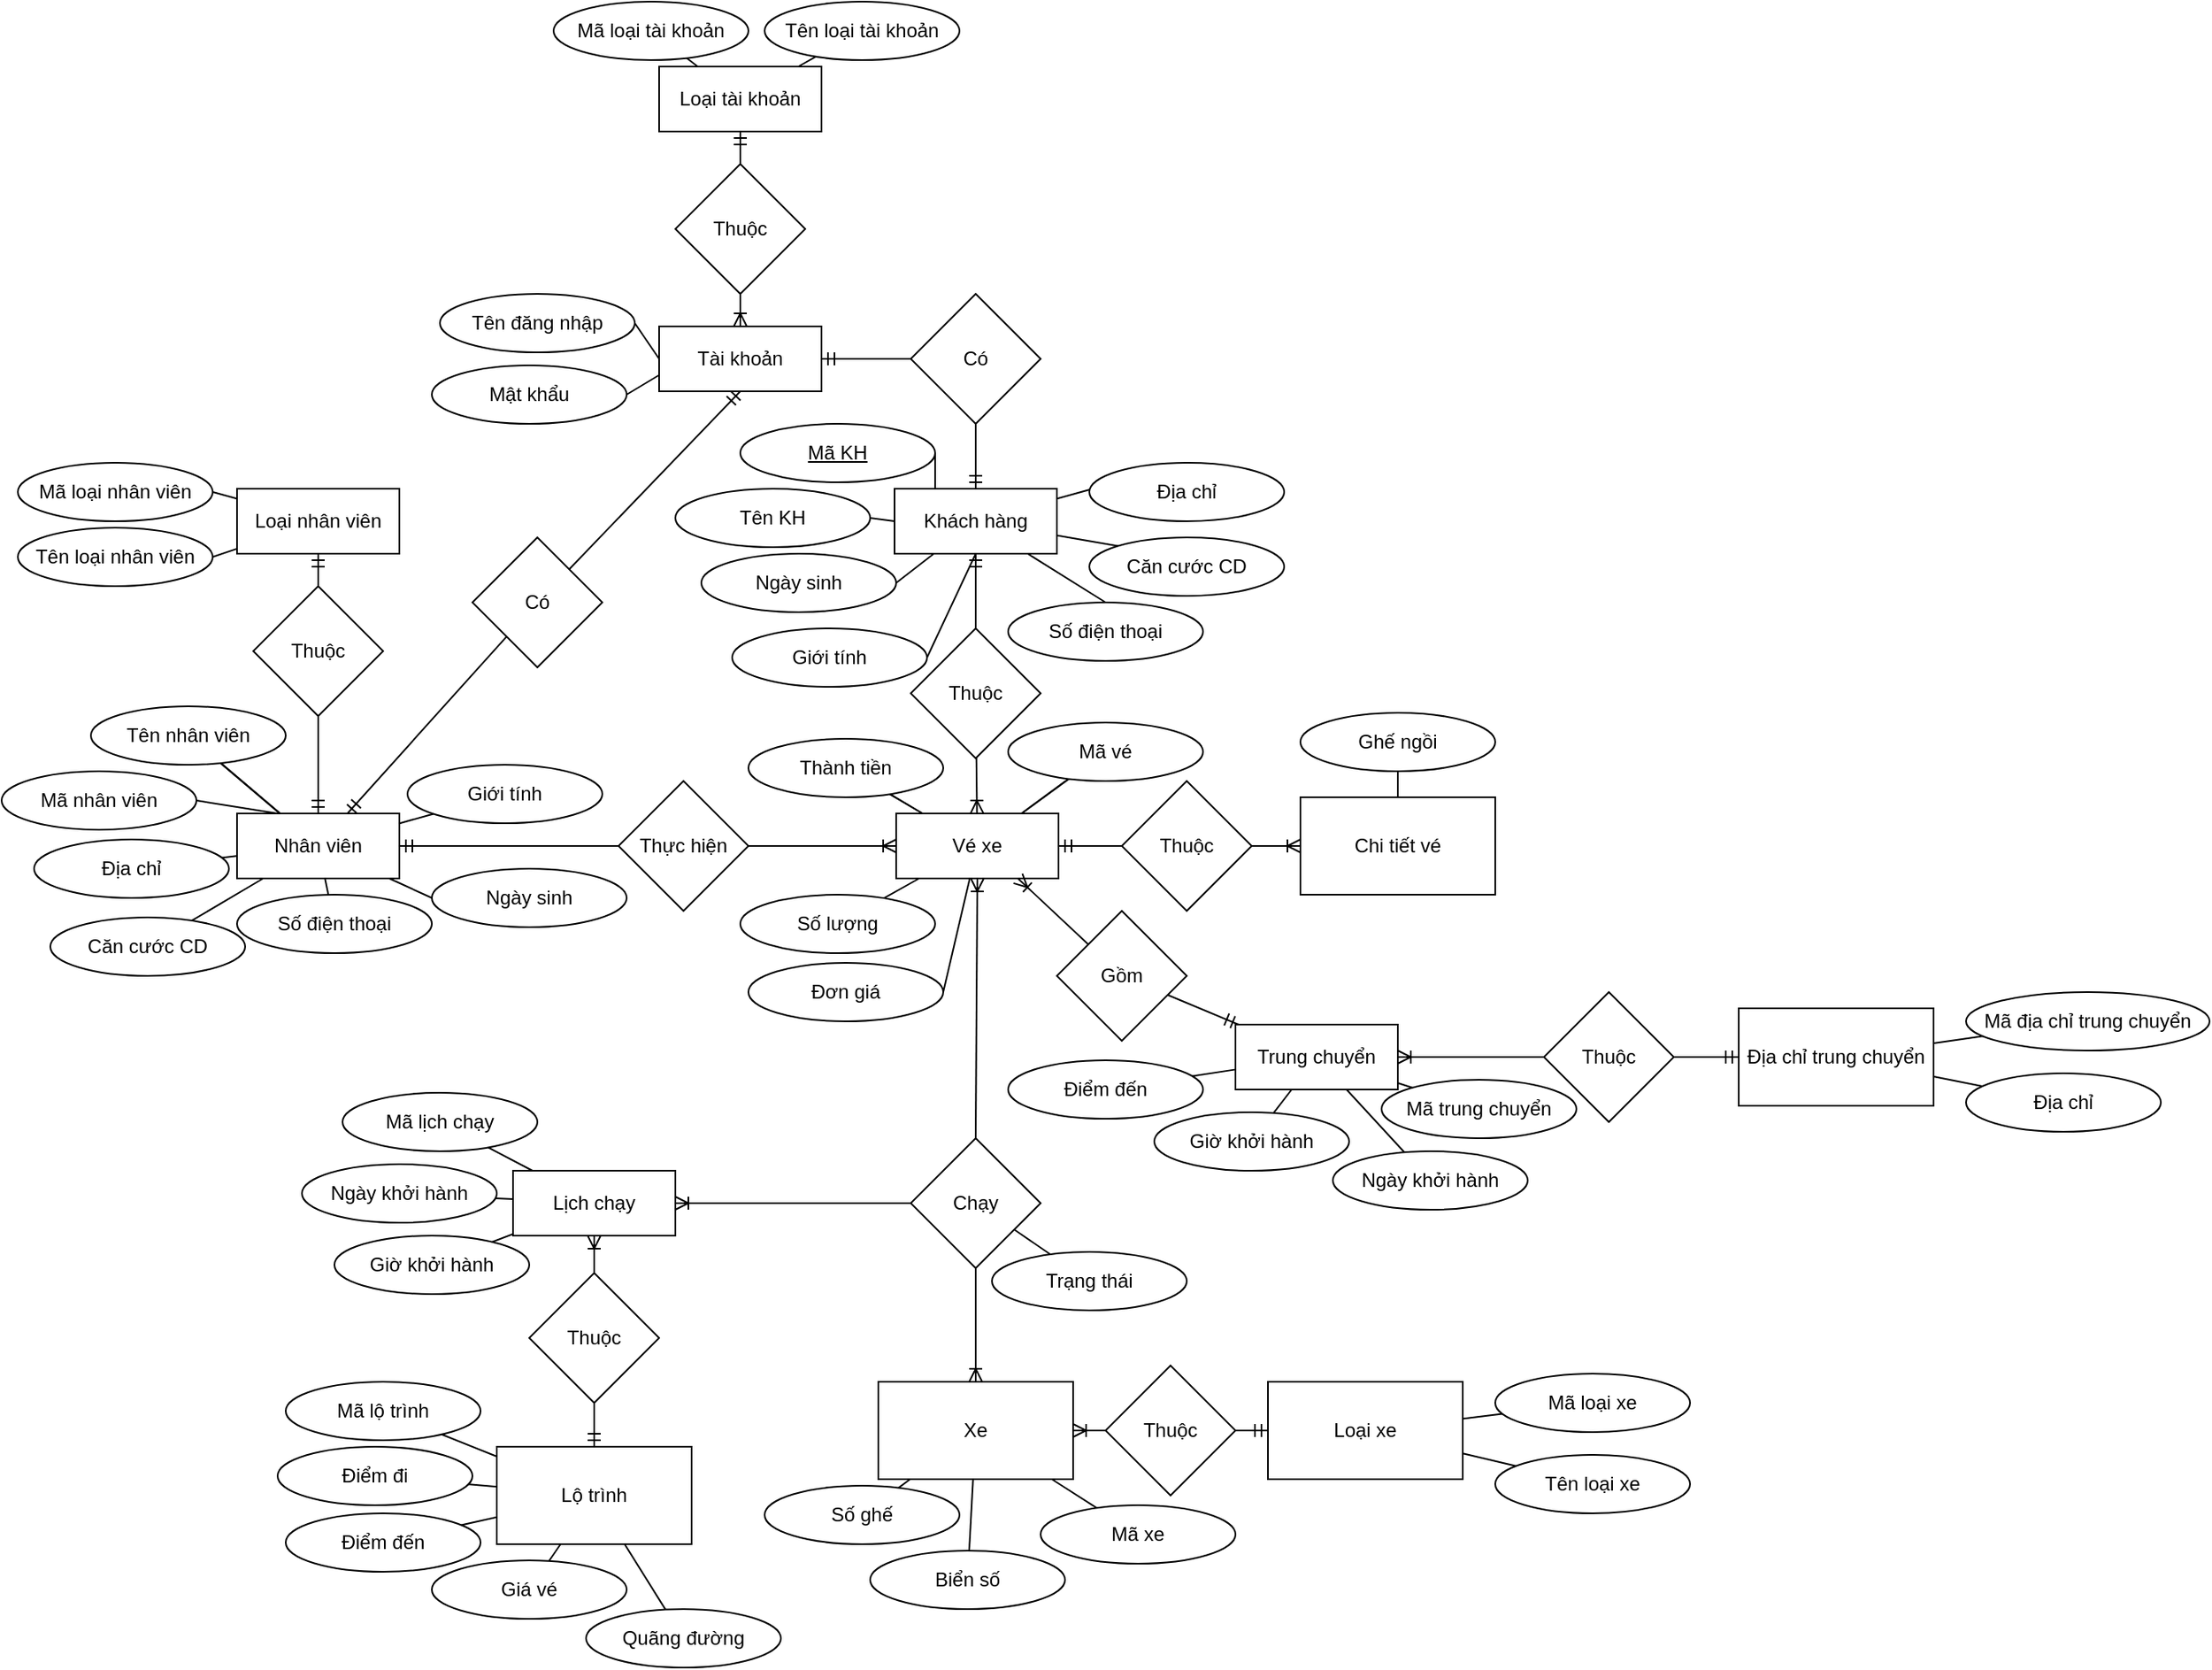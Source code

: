 <mxfile version="18.0.8" type="device"><diagram id="-oCfrV578EN3Cd7-PDDG" name="Page-1"><mxGraphModel dx="2714" dy="2149" grid="1" gridSize="10" guides="1" tooltips="1" connect="1" arrows="1" fold="1" page="1" pageScale="1" pageWidth="827" pageHeight="1169" math="0" shadow="0"><root><mxCell id="0"/><mxCell id="1" parent="0"/><mxCell id="P_CWxaOu4RYa1DdMkKER-12" style="rounded=0;orthogonalLoop=1;jettySize=auto;html=1;exitX=0;exitY=0.5;exitDx=0;exitDy=0;entryX=1;entryY=0.5;entryDx=0;entryDy=0;endArrow=none;endFill=0;" edge="1" parent="1" source="P_CWxaOu4RYa1DdMkKER-1" target="P_CWxaOu4RYa1DdMkKER-3"><mxGeometry relative="1" as="geometry"/></mxCell><mxCell id="P_CWxaOu4RYa1DdMkKER-13" style="rounded=0;orthogonalLoop=1;jettySize=auto;html=1;exitX=0.5;exitY=1;exitDx=0;exitDy=0;entryX=1;entryY=0.5;entryDx=0;entryDy=0;endArrow=none;endFill=0;" edge="1" parent="1" source="P_CWxaOu4RYa1DdMkKER-1" target="P_CWxaOu4RYa1DdMkKER-4"><mxGeometry relative="1" as="geometry"/></mxCell><mxCell id="P_CWxaOu4RYa1DdMkKER-14" style="rounded=0;orthogonalLoop=1;jettySize=auto;html=1;entryX=0.5;entryY=0;entryDx=0;entryDy=0;endArrow=none;endFill=0;" edge="1" parent="1" source="P_CWxaOu4RYa1DdMkKER-1" target="P_CWxaOu4RYa1DdMkKER-8"><mxGeometry relative="1" as="geometry"/></mxCell><mxCell id="P_CWxaOu4RYa1DdMkKER-15" style="rounded=0;orthogonalLoop=1;jettySize=auto;html=1;entryX=1;entryY=0.5;entryDx=0;entryDy=0;endArrow=none;endFill=0;" edge="1" parent="1" source="P_CWxaOu4RYa1DdMkKER-1" target="P_CWxaOu4RYa1DdMkKER-5"><mxGeometry relative="1" as="geometry"/></mxCell><mxCell id="P_CWxaOu4RYa1DdMkKER-16" style="rounded=0;orthogonalLoop=1;jettySize=auto;html=1;entryX=0.5;entryY=0;entryDx=0;entryDy=0;endArrow=none;endFill=0;" edge="1" parent="1" source="P_CWxaOu4RYa1DdMkKER-1" target="P_CWxaOu4RYa1DdMkKER-6"><mxGeometry relative="1" as="geometry"/></mxCell><mxCell id="P_CWxaOu4RYa1DdMkKER-17" style="rounded=0;orthogonalLoop=1;jettySize=auto;html=1;entryX=0;entryY=0;entryDx=0;entryDy=0;endArrow=none;endFill=0;" edge="1" parent="1" source="P_CWxaOu4RYa1DdMkKER-1" target="P_CWxaOu4RYa1DdMkKER-7"><mxGeometry relative="1" as="geometry"/></mxCell><mxCell id="P_CWxaOu4RYa1DdMkKER-25" value="" style="edgeStyle=none;rounded=0;orthogonalLoop=1;jettySize=auto;html=1;endArrow=none;endFill=0;startArrow=ERmandOne;startFill=0;entryX=0.5;entryY=1;entryDx=0;entryDy=0;" edge="1" parent="1" source="P_CWxaOu4RYa1DdMkKER-1" target="P_CWxaOu4RYa1DdMkKER-24"><mxGeometry relative="1" as="geometry"/></mxCell><mxCell id="P_CWxaOu4RYa1DdMkKER-26" style="edgeStyle=none;rounded=0;orthogonalLoop=1;jettySize=auto;html=1;exitX=0.25;exitY=0;exitDx=0;exitDy=0;entryX=1;entryY=0.5;entryDx=0;entryDy=0;endArrow=none;endFill=0;" edge="1" parent="1" source="P_CWxaOu4RYa1DdMkKER-1" target="P_CWxaOu4RYa1DdMkKER-2"><mxGeometry relative="1" as="geometry"/></mxCell><mxCell id="P_CWxaOu4RYa1DdMkKER-85" style="edgeStyle=none;rounded=0;orthogonalLoop=1;jettySize=auto;html=1;entryX=0.5;entryY=0;entryDx=0;entryDy=0;fontColor=default;startArrow=ERmandOne;startFill=0;endArrow=none;endFill=0;" edge="1" parent="1" source="P_CWxaOu4RYa1DdMkKER-1" target="P_CWxaOu4RYa1DdMkKER-83"><mxGeometry relative="1" as="geometry"><mxPoint x="725" y="150" as="targetPoint"/></mxGeometry></mxCell><mxCell id="P_CWxaOu4RYa1DdMkKER-1" value="Khách hàng" style="whiteSpace=wrap;html=1;align=center;" vertex="1" parent="1"><mxGeometry x="520" y="160" width="100" height="40" as="geometry"/></mxCell><mxCell id="P_CWxaOu4RYa1DdMkKER-2" value="Mã KH" style="ellipse;whiteSpace=wrap;html=1;align=center;fontStyle=4;" vertex="1" parent="1"><mxGeometry x="425" y="120" width="120" height="36" as="geometry"/></mxCell><mxCell id="P_CWxaOu4RYa1DdMkKER-3" value="Tên KH" style="ellipse;whiteSpace=wrap;html=1;align=center;" vertex="1" parent="1"><mxGeometry x="385" y="160" width="120" height="36" as="geometry"/></mxCell><mxCell id="P_CWxaOu4RYa1DdMkKER-4" value="Giới tính" style="ellipse;whiteSpace=wrap;html=1;align=center;" vertex="1" parent="1"><mxGeometry x="420" y="246" width="120" height="36" as="geometry"/></mxCell><mxCell id="P_CWxaOu4RYa1DdMkKER-5" value="Ngày sinh" style="ellipse;whiteSpace=wrap;html=1;align=center;" vertex="1" parent="1"><mxGeometry x="401" y="200" width="120" height="36" as="geometry"/></mxCell><mxCell id="P_CWxaOu4RYa1DdMkKER-6" value="Số điện thoại" style="ellipse;whiteSpace=wrap;html=1;align=center;" vertex="1" parent="1"><mxGeometry x="590" y="230" width="120" height="36" as="geometry"/></mxCell><mxCell id="P_CWxaOu4RYa1DdMkKER-7" value="Căn cước CD" style="ellipse;whiteSpace=wrap;html=1;align=center;" vertex="1" parent="1"><mxGeometry x="640" y="190" width="120" height="36" as="geometry"/></mxCell><mxCell id="P_CWxaOu4RYa1DdMkKER-8" value="Địa chỉ" style="ellipse;whiteSpace=wrap;html=1;align=center;" vertex="1" parent="1"><mxGeometry x="640" y="144" width="120" height="36" as="geometry"/></mxCell><mxCell id="P_CWxaOu4RYa1DdMkKER-21" value="" style="edgeStyle=none;rounded=0;orthogonalLoop=1;jettySize=auto;html=1;endArrow=none;endFill=0;exitX=0;exitY=0.5;exitDx=0;exitDy=0;entryX=1;entryY=0.5;entryDx=0;entryDy=0;" edge="1" parent="1" source="P_CWxaOu4RYa1DdMkKER-19" target="P_CWxaOu4RYa1DdMkKER-20"><mxGeometry relative="1" as="geometry"/></mxCell><mxCell id="P_CWxaOu4RYa1DdMkKER-23" value="" style="edgeStyle=none;rounded=0;orthogonalLoop=1;jettySize=auto;html=1;endArrow=none;endFill=0;exitX=0.5;exitY=0;exitDx=0;exitDy=0;entryX=1;entryY=0.5;entryDx=0;entryDy=0;" edge="1" parent="1" source="P_CWxaOu4RYa1DdMkKER-19" target="P_CWxaOu4RYa1DdMkKER-22"><mxGeometry relative="1" as="geometry"/></mxCell><mxCell id="P_CWxaOu4RYa1DdMkKER-19" value="Tài khoản" style="whiteSpace=wrap;html=1;align=center;" vertex="1" parent="1"><mxGeometry x="375" y="60" width="100" height="40" as="geometry"/></mxCell><mxCell id="P_CWxaOu4RYa1DdMkKER-20" value="Tên đăng nhập" style="ellipse;whiteSpace=wrap;html=1;" vertex="1" parent="1"><mxGeometry x="240" y="40" width="120" height="36" as="geometry"/></mxCell><mxCell id="P_CWxaOu4RYa1DdMkKER-22" value="Mật khẩu" style="ellipse;whiteSpace=wrap;html=1;" vertex="1" parent="1"><mxGeometry x="235" y="84" width="120" height="36" as="geometry"/></mxCell><mxCell id="P_CWxaOu4RYa1DdMkKER-27" style="edgeStyle=none;rounded=0;orthogonalLoop=1;jettySize=auto;html=1;exitX=0;exitY=0.5;exitDx=0;exitDy=0;entryX=1;entryY=0.5;entryDx=0;entryDy=0;endArrow=ERmandOne;endFill=0;startArrow=none;startFill=0;" edge="1" parent="1" source="P_CWxaOu4RYa1DdMkKER-24" target="P_CWxaOu4RYa1DdMkKER-19"><mxGeometry relative="1" as="geometry"/></mxCell><mxCell id="P_CWxaOu4RYa1DdMkKER-24" value="Có" style="rhombus;whiteSpace=wrap;html=1;" vertex="1" parent="1"><mxGeometry x="530" y="40" width="80" height="80" as="geometry"/></mxCell><mxCell id="P_CWxaOu4RYa1DdMkKER-30" value="" style="edgeStyle=none;rounded=0;orthogonalLoop=1;jettySize=auto;html=1;endArrow=none;endFill=0;" edge="1" parent="1" source="P_CWxaOu4RYa1DdMkKER-28" target="P_CWxaOu4RYa1DdMkKER-29"><mxGeometry relative="1" as="geometry"/></mxCell><mxCell id="P_CWxaOu4RYa1DdMkKER-32" value="" style="edgeStyle=none;rounded=0;orthogonalLoop=1;jettySize=auto;html=1;endArrow=none;endFill=0;" edge="1" parent="1" source="P_CWxaOu4RYa1DdMkKER-28" target="P_CWxaOu4RYa1DdMkKER-31"><mxGeometry relative="1" as="geometry"/></mxCell><mxCell id="P_CWxaOu4RYa1DdMkKER-37" style="edgeStyle=none;rounded=0;orthogonalLoop=1;jettySize=auto;html=1;exitX=0.5;exitY=1;exitDx=0;exitDy=0;entryX=0.5;entryY=0;entryDx=0;entryDy=0;endArrow=none;endFill=0;startArrow=ERmandOne;startFill=0;" edge="1" parent="1" source="P_CWxaOu4RYa1DdMkKER-28" target="P_CWxaOu4RYa1DdMkKER-34"><mxGeometry relative="1" as="geometry"/></mxCell><mxCell id="P_CWxaOu4RYa1DdMkKER-28" value="Loại tài khoản" style="whiteSpace=wrap;html=1;align=center;" vertex="1" parent="1"><mxGeometry x="375" y="-100" width="100" height="40" as="geometry"/></mxCell><mxCell id="P_CWxaOu4RYa1DdMkKER-29" value="Mã loại tài khoản" style="ellipse;whiteSpace=wrap;html=1;" vertex="1" parent="1"><mxGeometry x="310" y="-140" width="120" height="36" as="geometry"/></mxCell><mxCell id="P_CWxaOu4RYa1DdMkKER-31" value="Tên loại tài khoản" style="ellipse;whiteSpace=wrap;html=1;" vertex="1" parent="1"><mxGeometry x="440" y="-140" width="120" height="36" as="geometry"/></mxCell><mxCell id="P_CWxaOu4RYa1DdMkKER-38" style="edgeStyle=none;rounded=0;orthogonalLoop=1;jettySize=auto;html=1;exitX=0.5;exitY=1;exitDx=0;exitDy=0;entryX=0.5;entryY=0;entryDx=0;entryDy=0;startArrow=none;startFill=0;endArrow=ERoneToMany;endFill=0;" edge="1" parent="1" source="P_CWxaOu4RYa1DdMkKER-34" target="P_CWxaOu4RYa1DdMkKER-19"><mxGeometry relative="1" as="geometry"/></mxCell><mxCell id="P_CWxaOu4RYa1DdMkKER-34" value="Thuộc" style="rhombus;whiteSpace=wrap;html=1;" vertex="1" parent="1"><mxGeometry x="385" y="-40" width="80" height="80" as="geometry"/></mxCell><mxCell id="P_CWxaOu4RYa1DdMkKER-43" value="" style="edgeStyle=none;rounded=0;orthogonalLoop=1;jettySize=auto;html=1;startArrow=none;startFill=0;endArrow=none;endFill=0;" edge="1" parent="1" source="P_CWxaOu4RYa1DdMkKER-39" target="P_CWxaOu4RYa1DdMkKER-42"><mxGeometry relative="1" as="geometry"/></mxCell><mxCell id="P_CWxaOu4RYa1DdMkKER-44" value="" style="edgeStyle=none;rounded=0;orthogonalLoop=1;jettySize=auto;html=1;startArrow=none;startFill=0;endArrow=none;endFill=0;" edge="1" parent="1" source="P_CWxaOu4RYa1DdMkKER-39" target="P_CWxaOu4RYa1DdMkKER-42"><mxGeometry relative="1" as="geometry"/></mxCell><mxCell id="P_CWxaOu4RYa1DdMkKER-46" value="" style="edgeStyle=none;rounded=0;orthogonalLoop=1;jettySize=auto;html=1;startArrow=none;startFill=0;endArrow=none;endFill=0;" edge="1" parent="1" source="P_CWxaOu4RYa1DdMkKER-39" target="P_CWxaOu4RYa1DdMkKER-45"><mxGeometry relative="1" as="geometry"/></mxCell><mxCell id="P_CWxaOu4RYa1DdMkKER-47" value="" style="edgeStyle=none;rounded=0;orthogonalLoop=1;jettySize=auto;html=1;startArrow=none;startFill=0;endArrow=none;endFill=0;" edge="1" parent="1" source="P_CWxaOu4RYa1DdMkKER-39" target="P_CWxaOu4RYa1DdMkKER-42"><mxGeometry relative="1" as="geometry"/></mxCell><mxCell id="P_CWxaOu4RYa1DdMkKER-49" value="" style="edgeStyle=none;rounded=0;orthogonalLoop=1;jettySize=auto;html=1;startArrow=none;startFill=0;endArrow=none;endFill=0;entryX=0;entryY=0.5;entryDx=0;entryDy=0;" edge="1" parent="1" source="P_CWxaOu4RYa1DdMkKER-39" target="P_CWxaOu4RYa1DdMkKER-48"><mxGeometry relative="1" as="geometry"/></mxCell><mxCell id="P_CWxaOu4RYa1DdMkKER-51" value="" style="edgeStyle=none;rounded=0;orthogonalLoop=1;jettySize=auto;html=1;startArrow=none;startFill=0;endArrow=none;endFill=0;" edge="1" parent="1" source="P_CWxaOu4RYa1DdMkKER-39" target="P_CWxaOu4RYa1DdMkKER-50"><mxGeometry relative="1" as="geometry"/></mxCell><mxCell id="P_CWxaOu4RYa1DdMkKER-53" value="" style="edgeStyle=none;rounded=0;orthogonalLoop=1;jettySize=auto;html=1;startArrow=none;startFill=0;endArrow=none;endFill=0;" edge="1" parent="1" source="P_CWxaOu4RYa1DdMkKER-39" target="P_CWxaOu4RYa1DdMkKER-52"><mxGeometry relative="1" as="geometry"/></mxCell><mxCell id="P_CWxaOu4RYa1DdMkKER-55" value="" style="edgeStyle=none;rounded=0;orthogonalLoop=1;jettySize=auto;html=1;startArrow=none;startFill=0;endArrow=none;endFill=0;" edge="1" parent="1" source="P_CWxaOu4RYa1DdMkKER-39" target="P_CWxaOu4RYa1DdMkKER-54"><mxGeometry relative="1" as="geometry"/></mxCell><mxCell id="P_CWxaOu4RYa1DdMkKER-56" style="edgeStyle=none;rounded=0;orthogonalLoop=1;jettySize=auto;html=1;exitX=0.25;exitY=0;exitDx=0;exitDy=0;entryX=1;entryY=0.5;entryDx=0;entryDy=0;startArrow=none;startFill=0;endArrow=none;endFill=0;" edge="1" parent="1" source="P_CWxaOu4RYa1DdMkKER-39" target="P_CWxaOu4RYa1DdMkKER-40"><mxGeometry relative="1" as="geometry"/></mxCell><mxCell id="P_CWxaOu4RYa1DdMkKER-69" style="edgeStyle=none;rounded=0;orthogonalLoop=1;jettySize=auto;html=1;exitX=0.5;exitY=0;exitDx=0;exitDy=0;entryX=0.5;entryY=1;entryDx=0;entryDy=0;fontColor=default;startArrow=ERmandOne;startFill=0;endArrow=none;endFill=0;" edge="1" parent="1" source="P_CWxaOu4RYa1DdMkKER-39" target="P_CWxaOu4RYa1DdMkKER-65"><mxGeometry relative="1" as="geometry"/></mxCell><mxCell id="P_CWxaOu4RYa1DdMkKER-81" style="edgeStyle=none;rounded=0;orthogonalLoop=1;jettySize=auto;html=1;exitX=1;exitY=0.5;exitDx=0;exitDy=0;entryX=0;entryY=0.5;entryDx=0;entryDy=0;fontColor=default;startArrow=ERmandOne;startFill=0;endArrow=none;endFill=0;" edge="1" parent="1" source="P_CWxaOu4RYa1DdMkKER-39" target="P_CWxaOu4RYa1DdMkKER-79"><mxGeometry relative="1" as="geometry"/></mxCell><mxCell id="P_CWxaOu4RYa1DdMkKER-143" value="" style="edgeStyle=none;rounded=0;orthogonalLoop=1;jettySize=auto;html=1;fontColor=default;startArrow=ERmandOne;startFill=0;endArrow=none;endFill=0;" edge="1" parent="1" source="P_CWxaOu4RYa1DdMkKER-39" target="P_CWxaOu4RYa1DdMkKER-142"><mxGeometry relative="1" as="geometry"/></mxCell><mxCell id="P_CWxaOu4RYa1DdMkKER-39" value="Nhân viên" style="whiteSpace=wrap;html=1;align=center;" vertex="1" parent="1"><mxGeometry x="115" y="360" width="100" height="40" as="geometry"/></mxCell><mxCell id="P_CWxaOu4RYa1DdMkKER-40" value="Mã nhân viên" style="ellipse;labelBorderColor=none;verticalAlign=middle;labelBackgroundColor=none;fontColor=default;whiteSpace=wrap;html=1;spacing=2;" vertex="1" parent="1"><mxGeometry x="-30" y="334" width="120" height="36" as="geometry"/></mxCell><mxCell id="P_CWxaOu4RYa1DdMkKER-42" value="Tên nhân viên" style="ellipse;labelBorderColor=none;verticalAlign=middle;labelBackgroundColor=none;fontColor=default;whiteSpace=wrap;html=1;spacing=2;" vertex="1" parent="1"><mxGeometry x="25" y="294" width="120" height="36" as="geometry"/></mxCell><mxCell id="P_CWxaOu4RYa1DdMkKER-45" value="Giới tính" style="ellipse;labelBorderColor=none;verticalAlign=middle;labelBackgroundColor=none;fontColor=default;whiteSpace=wrap;html=1;spacing=2;" vertex="1" parent="1"><mxGeometry x="220" y="330" width="120" height="36" as="geometry"/></mxCell><mxCell id="P_CWxaOu4RYa1DdMkKER-48" value="Ngày sinh" style="ellipse;labelBorderColor=none;verticalAlign=middle;labelBackgroundColor=none;fontColor=default;whiteSpace=wrap;html=1;spacing=2;" vertex="1" parent="1"><mxGeometry x="235" y="394" width="120" height="36" as="geometry"/></mxCell><mxCell id="P_CWxaOu4RYa1DdMkKER-50" value="Số điện thoại" style="ellipse;labelBorderColor=none;verticalAlign=middle;labelBackgroundColor=none;fontColor=default;whiteSpace=wrap;html=1;spacing=2;" vertex="1" parent="1"><mxGeometry x="115" y="410" width="120" height="36" as="geometry"/></mxCell><mxCell id="P_CWxaOu4RYa1DdMkKER-52" value="Căn cước CD" style="ellipse;labelBorderColor=none;verticalAlign=middle;labelBackgroundColor=none;fontColor=default;whiteSpace=wrap;html=1;spacing=2;" vertex="1" parent="1"><mxGeometry y="424" width="120" height="36" as="geometry"/></mxCell><mxCell id="P_CWxaOu4RYa1DdMkKER-54" value="Địa chỉ" style="ellipse;labelBorderColor=none;verticalAlign=middle;labelBackgroundColor=none;fontColor=default;whiteSpace=wrap;html=1;spacing=2;" vertex="1" parent="1"><mxGeometry x="-10" y="376" width="120" height="36" as="geometry"/></mxCell><mxCell id="P_CWxaOu4RYa1DdMkKER-62" value="" style="edgeStyle=none;rounded=0;orthogonalLoop=1;jettySize=auto;html=1;startArrow=none;startFill=0;endArrow=none;endFill=0;entryX=1;entryY=0.5;entryDx=0;entryDy=0;" edge="1" parent="1" source="P_CWxaOu4RYa1DdMkKER-60" target="P_CWxaOu4RYa1DdMkKER-61"><mxGeometry relative="1" as="geometry"/></mxCell><mxCell id="P_CWxaOu4RYa1DdMkKER-64" value="" style="edgeStyle=none;rounded=0;orthogonalLoop=1;jettySize=auto;html=1;startArrow=none;startFill=0;endArrow=none;endFill=0;entryX=1;entryY=0.5;entryDx=0;entryDy=0;" edge="1" parent="1" source="P_CWxaOu4RYa1DdMkKER-60" target="P_CWxaOu4RYa1DdMkKER-63"><mxGeometry relative="1" as="geometry"/></mxCell><mxCell id="P_CWxaOu4RYa1DdMkKER-66" value="" style="edgeStyle=none;rounded=0;orthogonalLoop=1;jettySize=auto;html=1;startArrow=ERmandOne;startFill=0;endArrow=none;endFill=0;entryX=0.5;entryY=0;entryDx=0;entryDy=0;" edge="1" parent="1" source="P_CWxaOu4RYa1DdMkKER-60" target="P_CWxaOu4RYa1DdMkKER-65"><mxGeometry relative="1" as="geometry"/></mxCell><mxCell id="P_CWxaOu4RYa1DdMkKER-60" value="Loại nhân viên" style="whiteSpace=wrap;html=1;align=center;" vertex="1" parent="1"><mxGeometry x="115" y="160" width="100" height="40" as="geometry"/></mxCell><mxCell id="P_CWxaOu4RYa1DdMkKER-61" value="Mã loại nhân viên" style="ellipse;whiteSpace=wrap;html=1;" vertex="1" parent="1"><mxGeometry x="-20" y="144" width="120" height="36" as="geometry"/></mxCell><mxCell id="P_CWxaOu4RYa1DdMkKER-63" value="Tên loại nhân viên" style="ellipse;whiteSpace=wrap;html=1;" vertex="1" parent="1"><mxGeometry x="-20" y="184" width="120" height="36" as="geometry"/></mxCell><mxCell id="P_CWxaOu4RYa1DdMkKER-65" value="Thuộc" style="rhombus;whiteSpace=wrap;html=1;" vertex="1" parent="1"><mxGeometry x="125" y="220" width="80" height="80" as="geometry"/></mxCell><mxCell id="P_CWxaOu4RYa1DdMkKER-72" value="" style="edgeStyle=none;rounded=0;orthogonalLoop=1;jettySize=auto;html=1;fontColor=default;startArrow=none;startFill=0;endArrow=none;endFill=0;" edge="1" parent="1" source="P_CWxaOu4RYa1DdMkKER-70" target="P_CWxaOu4RYa1DdMkKER-71"><mxGeometry relative="1" as="geometry"/></mxCell><mxCell id="P_CWxaOu4RYa1DdMkKER-74" value="" style="edgeStyle=none;rounded=0;orthogonalLoop=1;jettySize=auto;html=1;fontColor=default;startArrow=none;startFill=0;endArrow=none;endFill=0;entryX=1;entryY=0.5;entryDx=0;entryDy=0;" edge="1" parent="1" source="P_CWxaOu4RYa1DdMkKER-70" target="P_CWxaOu4RYa1DdMkKER-73"><mxGeometry relative="1" as="geometry"/></mxCell><mxCell id="P_CWxaOu4RYa1DdMkKER-76" value="" style="edgeStyle=none;rounded=0;orthogonalLoop=1;jettySize=auto;html=1;fontColor=default;startArrow=none;startFill=0;endArrow=none;endFill=0;" edge="1" parent="1" source="P_CWxaOu4RYa1DdMkKER-70" target="P_CWxaOu4RYa1DdMkKER-75"><mxGeometry relative="1" as="geometry"/></mxCell><mxCell id="P_CWxaOu4RYa1DdMkKER-78" value="" style="edgeStyle=none;rounded=0;orthogonalLoop=1;jettySize=auto;html=1;fontColor=default;startArrow=none;startFill=0;endArrow=none;endFill=0;" edge="1" parent="1" source="P_CWxaOu4RYa1DdMkKER-70" target="P_CWxaOu4RYa1DdMkKER-77"><mxGeometry relative="1" as="geometry"/></mxCell><mxCell id="P_CWxaOu4RYa1DdMkKER-80" value="" style="edgeStyle=none;rounded=0;orthogonalLoop=1;jettySize=auto;html=1;fontColor=default;startArrow=ERoneToMany;startFill=0;endArrow=none;endFill=0;" edge="1" parent="1" source="P_CWxaOu4RYa1DdMkKER-70" target="P_CWxaOu4RYa1DdMkKER-79"><mxGeometry relative="1" as="geometry"/></mxCell><mxCell id="P_CWxaOu4RYa1DdMkKER-82" value="" style="edgeStyle=none;rounded=0;orthogonalLoop=1;jettySize=auto;html=1;fontColor=default;startArrow=none;startFill=0;endArrow=none;endFill=0;" edge="1" parent="1" source="P_CWxaOu4RYa1DdMkKER-70" target="P_CWxaOu4RYa1DdMkKER-77"><mxGeometry relative="1" as="geometry"/></mxCell><mxCell id="P_CWxaOu4RYa1DdMkKER-84" value="" style="edgeStyle=none;rounded=0;orthogonalLoop=1;jettySize=auto;html=1;fontColor=default;startArrow=ERoneToMany;startFill=0;endArrow=none;endFill=0;" edge="1" parent="1" source="P_CWxaOu4RYa1DdMkKER-70" target="P_CWxaOu4RYa1DdMkKER-83"><mxGeometry relative="1" as="geometry"/></mxCell><mxCell id="P_CWxaOu4RYa1DdMkKER-88" value="" style="edgeStyle=none;rounded=0;orthogonalLoop=1;jettySize=auto;html=1;fontColor=default;startArrow=none;startFill=0;endArrow=none;endFill=0;" edge="1" parent="1" source="P_CWxaOu4RYa1DdMkKER-70" target="P_CWxaOu4RYa1DdMkKER-71"><mxGeometry relative="1" as="geometry"/></mxCell><mxCell id="P_CWxaOu4RYa1DdMkKER-90" value="" style="edgeStyle=none;rounded=0;orthogonalLoop=1;jettySize=auto;html=1;fontColor=default;startArrow=ERmandOne;startFill=0;endArrow=none;endFill=0;" edge="1" parent="1" source="P_CWxaOu4RYa1DdMkKER-70" target="P_CWxaOu4RYa1DdMkKER-89"><mxGeometry relative="1" as="geometry"/></mxCell><mxCell id="P_CWxaOu4RYa1DdMkKER-150" style="edgeStyle=none;rounded=0;orthogonalLoop=1;jettySize=auto;html=1;exitX=0.5;exitY=1;exitDx=0;exitDy=0;entryX=0.5;entryY=0;entryDx=0;entryDy=0;fontColor=default;startArrow=ERoneToMany;startFill=0;endArrow=none;endFill=0;" edge="1" parent="1" source="P_CWxaOu4RYa1DdMkKER-70" target="P_CWxaOu4RYa1DdMkKER-105"><mxGeometry relative="1" as="geometry"/></mxCell><mxCell id="P_CWxaOu4RYa1DdMkKER-70" value="Vé xe" style="whiteSpace=wrap;html=1;align=center;labelBackgroundColor=none;labelBorderColor=none;fontColor=default;" vertex="1" parent="1"><mxGeometry x="521" y="360" width="100" height="40" as="geometry"/></mxCell><mxCell id="P_CWxaOu4RYa1DdMkKER-71" value="Mã vé" style="ellipse;whiteSpace=wrap;html=1;labelBackgroundColor=none;labelBorderColor=none;" vertex="1" parent="1"><mxGeometry x="590" y="304" width="120" height="36" as="geometry"/></mxCell><mxCell id="P_CWxaOu4RYa1DdMkKER-73" value="Đơn giá" style="ellipse;whiteSpace=wrap;html=1;labelBackgroundColor=none;labelBorderColor=none;" vertex="1" parent="1"><mxGeometry x="430" y="452" width="120" height="36" as="geometry"/></mxCell><mxCell id="P_CWxaOu4RYa1DdMkKER-75" value="Số lượng" style="ellipse;whiteSpace=wrap;html=1;labelBackgroundColor=none;labelBorderColor=none;" vertex="1" parent="1"><mxGeometry x="425" y="410" width="120" height="36" as="geometry"/></mxCell><mxCell id="P_CWxaOu4RYa1DdMkKER-77" value="Thành tiền" style="ellipse;whiteSpace=wrap;html=1;labelBackgroundColor=none;labelBorderColor=none;" vertex="1" parent="1"><mxGeometry x="430" y="314" width="120" height="36" as="geometry"/></mxCell><mxCell id="P_CWxaOu4RYa1DdMkKER-79" value="Thực hiện" style="rhombus;whiteSpace=wrap;html=1;labelBackgroundColor=none;labelBorderColor=none;" vertex="1" parent="1"><mxGeometry x="350" y="340" width="80" height="80" as="geometry"/></mxCell><mxCell id="P_CWxaOu4RYa1DdMkKER-83" value="Thuộc" style="rhombus;whiteSpace=wrap;html=1;labelBackgroundColor=none;labelBorderColor=none;" vertex="1" parent="1"><mxGeometry x="530" y="246" width="80" height="80" as="geometry"/></mxCell><mxCell id="P_CWxaOu4RYa1DdMkKER-92" value="" style="edgeStyle=none;rounded=0;orthogonalLoop=1;jettySize=auto;html=1;fontColor=default;startArrow=none;startFill=0;endArrow=ERoneToMany;endFill=0;" edge="1" parent="1" source="P_CWxaOu4RYa1DdMkKER-89" target="P_CWxaOu4RYa1DdMkKER-91"><mxGeometry relative="1" as="geometry"/></mxCell><mxCell id="P_CWxaOu4RYa1DdMkKER-89" value="Thuộc" style="rhombus;whiteSpace=wrap;html=1;labelBackgroundColor=none;labelBorderColor=none;" vertex="1" parent="1"><mxGeometry x="660" y="340" width="80" height="80" as="geometry"/></mxCell><mxCell id="P_CWxaOu4RYa1DdMkKER-94" value="" style="edgeStyle=none;rounded=0;orthogonalLoop=1;jettySize=auto;html=1;fontColor=default;startArrow=none;startFill=0;endArrow=none;endFill=0;" edge="1" parent="1" source="P_CWxaOu4RYa1DdMkKER-91" target="P_CWxaOu4RYa1DdMkKER-93"><mxGeometry relative="1" as="geometry"/></mxCell><mxCell id="P_CWxaOu4RYa1DdMkKER-91" value="Chi tiết vé" style="whiteSpace=wrap;html=1;labelBackgroundColor=none;labelBorderColor=none;" vertex="1" parent="1"><mxGeometry x="770" y="350" width="120" height="60" as="geometry"/></mxCell><mxCell id="P_CWxaOu4RYa1DdMkKER-93" value="Ghế ngồi" style="ellipse;whiteSpace=wrap;html=1;labelBackgroundColor=none;labelBorderColor=none;" vertex="1" parent="1"><mxGeometry x="770" y="298" width="120" height="36" as="geometry"/></mxCell><mxCell id="P_CWxaOu4RYa1DdMkKER-97" value="" style="edgeStyle=none;rounded=0;orthogonalLoop=1;jettySize=auto;html=1;fontColor=default;startArrow=none;startFill=0;endArrow=none;endFill=0;" edge="1" parent="1" source="P_CWxaOu4RYa1DdMkKER-95" target="P_CWxaOu4RYa1DdMkKER-96"><mxGeometry relative="1" as="geometry"/></mxCell><mxCell id="P_CWxaOu4RYa1DdMkKER-99" value="" style="edgeStyle=none;rounded=0;orthogonalLoop=1;jettySize=auto;html=1;fontColor=default;startArrow=none;startFill=0;endArrow=none;endFill=0;" edge="1" parent="1" source="P_CWxaOu4RYa1DdMkKER-95" target="P_CWxaOu4RYa1DdMkKER-98"><mxGeometry relative="1" as="geometry"/></mxCell><mxCell id="P_CWxaOu4RYa1DdMkKER-101" value="" style="edgeStyle=none;rounded=0;orthogonalLoop=1;jettySize=auto;html=1;fontColor=default;startArrow=none;startFill=0;endArrow=none;endFill=0;" edge="1" parent="1" source="P_CWxaOu4RYa1DdMkKER-95" target="P_CWxaOu4RYa1DdMkKER-100"><mxGeometry relative="1" as="geometry"/></mxCell><mxCell id="P_CWxaOu4RYa1DdMkKER-106" value="" style="edgeStyle=none;rounded=0;orthogonalLoop=1;jettySize=auto;html=1;fontColor=default;startArrow=ERoneToMany;startFill=0;endArrow=none;endFill=0;" edge="1" parent="1" source="P_CWxaOu4RYa1DdMkKER-95" target="P_CWxaOu4RYa1DdMkKER-105"><mxGeometry relative="1" as="geometry"/></mxCell><mxCell id="P_CWxaOu4RYa1DdMkKER-126" value="" style="edgeStyle=none;rounded=0;orthogonalLoop=1;jettySize=auto;html=1;fontColor=default;startArrow=ERoneToMany;startFill=0;endArrow=none;endFill=0;" edge="1" parent="1" source="P_CWxaOu4RYa1DdMkKER-95" target="P_CWxaOu4RYa1DdMkKER-125"><mxGeometry relative="1" as="geometry"/></mxCell><mxCell id="P_CWxaOu4RYa1DdMkKER-95" value="Lịch chạy" style="whiteSpace=wrap;html=1;align=center;labelBackgroundColor=none;labelBorderColor=none;fontColor=default;" vertex="1" parent="1"><mxGeometry x="285" y="580" width="100" height="40" as="geometry"/></mxCell><mxCell id="P_CWxaOu4RYa1DdMkKER-96" value="Mã lịch chạy" style="ellipse;whiteSpace=wrap;html=1;labelBackgroundColor=none;labelBorderColor=none;" vertex="1" parent="1"><mxGeometry x="180" y="532" width="120" height="36" as="geometry"/></mxCell><mxCell id="P_CWxaOu4RYa1DdMkKER-98" value="Ngày khởi hành" style="ellipse;whiteSpace=wrap;html=1;labelBackgroundColor=none;labelBorderColor=none;" vertex="1" parent="1"><mxGeometry x="155" y="576" width="120" height="36" as="geometry"/></mxCell><mxCell id="P_CWxaOu4RYa1DdMkKER-100" value="Giờ khởi hành&lt;br&gt;" style="ellipse;whiteSpace=wrap;html=1;labelBackgroundColor=none;labelBorderColor=none;" vertex="1" parent="1"><mxGeometry x="175" y="620" width="120" height="36" as="geometry"/></mxCell><mxCell id="P_CWxaOu4RYa1DdMkKER-108" value="" style="edgeStyle=none;rounded=0;orthogonalLoop=1;jettySize=auto;html=1;fontColor=default;startArrow=none;startFill=0;endArrow=ERoneToMany;endFill=0;" edge="1" parent="1" source="P_CWxaOu4RYa1DdMkKER-105" target="P_CWxaOu4RYa1DdMkKER-107"><mxGeometry relative="1" as="geometry"/></mxCell><mxCell id="P_CWxaOu4RYa1DdMkKER-116" value="" style="edgeStyle=none;rounded=0;orthogonalLoop=1;jettySize=auto;html=1;fontColor=default;startArrow=none;startFill=0;endArrow=none;endFill=0;" edge="1" parent="1" source="P_CWxaOu4RYa1DdMkKER-105" target="P_CWxaOu4RYa1DdMkKER-115"><mxGeometry relative="1" as="geometry"/></mxCell><mxCell id="P_CWxaOu4RYa1DdMkKER-105" value="Chạy" style="rhombus;whiteSpace=wrap;html=1;labelBackgroundColor=none;labelBorderColor=none;" vertex="1" parent="1"><mxGeometry x="530" y="560" width="80" height="80" as="geometry"/></mxCell><mxCell id="P_CWxaOu4RYa1DdMkKER-110" value="" style="edgeStyle=none;rounded=0;orthogonalLoop=1;jettySize=auto;html=1;fontColor=default;startArrow=none;startFill=0;endArrow=none;endFill=0;" edge="1" parent="1" source="P_CWxaOu4RYa1DdMkKER-107" target="P_CWxaOu4RYa1DdMkKER-109"><mxGeometry relative="1" as="geometry"/></mxCell><mxCell id="P_CWxaOu4RYa1DdMkKER-112" value="" style="edgeStyle=none;rounded=0;orthogonalLoop=1;jettySize=auto;html=1;fontColor=default;startArrow=none;startFill=0;endArrow=none;endFill=0;" edge="1" parent="1" source="P_CWxaOu4RYa1DdMkKER-107" target="P_CWxaOu4RYa1DdMkKER-111"><mxGeometry relative="1" as="geometry"/></mxCell><mxCell id="P_CWxaOu4RYa1DdMkKER-114" value="" style="edgeStyle=none;rounded=0;orthogonalLoop=1;jettySize=auto;html=1;fontColor=default;startArrow=none;startFill=0;endArrow=none;endFill=0;" edge="1" parent="1" source="P_CWxaOu4RYa1DdMkKER-107" target="P_CWxaOu4RYa1DdMkKER-113"><mxGeometry relative="1" as="geometry"/></mxCell><mxCell id="P_CWxaOu4RYa1DdMkKER-118" value="" style="edgeStyle=none;rounded=0;orthogonalLoop=1;jettySize=auto;html=1;fontColor=default;startArrow=ERoneToMany;startFill=0;endArrow=none;endFill=0;" edge="1" parent="1" source="P_CWxaOu4RYa1DdMkKER-107" target="P_CWxaOu4RYa1DdMkKER-117"><mxGeometry relative="1" as="geometry"/></mxCell><mxCell id="P_CWxaOu4RYa1DdMkKER-107" value="Xe" style="whiteSpace=wrap;html=1;labelBackgroundColor=none;labelBorderColor=none;" vertex="1" parent="1"><mxGeometry x="510" y="710" width="120" height="60" as="geometry"/></mxCell><mxCell id="P_CWxaOu4RYa1DdMkKER-109" value="Mã xe" style="ellipse;whiteSpace=wrap;html=1;labelBackgroundColor=none;labelBorderColor=none;" vertex="1" parent="1"><mxGeometry x="610" y="786" width="120" height="36" as="geometry"/></mxCell><mxCell id="P_CWxaOu4RYa1DdMkKER-111" value="Biển số" style="ellipse;whiteSpace=wrap;html=1;labelBackgroundColor=none;labelBorderColor=none;" vertex="1" parent="1"><mxGeometry x="505" y="814" width="120" height="36" as="geometry"/></mxCell><mxCell id="P_CWxaOu4RYa1DdMkKER-113" value="Số ghế" style="ellipse;whiteSpace=wrap;html=1;labelBackgroundColor=none;labelBorderColor=none;" vertex="1" parent="1"><mxGeometry x="440" y="774" width="120" height="36" as="geometry"/></mxCell><mxCell id="P_CWxaOu4RYa1DdMkKER-115" value="Trạng thái" style="ellipse;whiteSpace=wrap;html=1;labelBackgroundColor=none;labelBorderColor=none;" vertex="1" parent="1"><mxGeometry x="580" y="630" width="120" height="36" as="geometry"/></mxCell><mxCell id="P_CWxaOu4RYa1DdMkKER-120" value="" style="edgeStyle=none;rounded=0;orthogonalLoop=1;jettySize=auto;html=1;fontColor=default;startArrow=none;startFill=0;endArrow=ERmandOne;endFill=0;" edge="1" parent="1" source="P_CWxaOu4RYa1DdMkKER-117" target="P_CWxaOu4RYa1DdMkKER-119"><mxGeometry relative="1" as="geometry"/></mxCell><mxCell id="P_CWxaOu4RYa1DdMkKER-117" value="Thuộc" style="rhombus;whiteSpace=wrap;html=1;labelBackgroundColor=none;labelBorderColor=none;" vertex="1" parent="1"><mxGeometry x="650" y="700" width="80" height="80" as="geometry"/></mxCell><mxCell id="P_CWxaOu4RYa1DdMkKER-122" value="" style="edgeStyle=none;rounded=0;orthogonalLoop=1;jettySize=auto;html=1;fontColor=default;startArrow=none;startFill=0;endArrow=none;endFill=0;" edge="1" parent="1" source="P_CWxaOu4RYa1DdMkKER-119" target="P_CWxaOu4RYa1DdMkKER-121"><mxGeometry relative="1" as="geometry"/></mxCell><mxCell id="P_CWxaOu4RYa1DdMkKER-124" value="" style="edgeStyle=none;rounded=0;orthogonalLoop=1;jettySize=auto;html=1;fontColor=default;startArrow=none;startFill=0;endArrow=none;endFill=0;" edge="1" parent="1" source="P_CWxaOu4RYa1DdMkKER-119" target="P_CWxaOu4RYa1DdMkKER-123"><mxGeometry relative="1" as="geometry"/></mxCell><mxCell id="P_CWxaOu4RYa1DdMkKER-119" value="Loại xe" style="whiteSpace=wrap;html=1;labelBackgroundColor=none;labelBorderColor=none;" vertex="1" parent="1"><mxGeometry x="750" y="710" width="120" height="60" as="geometry"/></mxCell><mxCell id="P_CWxaOu4RYa1DdMkKER-121" value="Mã loại xe" style="ellipse;whiteSpace=wrap;html=1;labelBackgroundColor=none;labelBorderColor=none;" vertex="1" parent="1"><mxGeometry x="890" y="705" width="120" height="36" as="geometry"/></mxCell><mxCell id="P_CWxaOu4RYa1DdMkKER-123" value="Tên loại xe" style="ellipse;whiteSpace=wrap;html=1;labelBackgroundColor=none;labelBorderColor=none;" vertex="1" parent="1"><mxGeometry x="890" y="755" width="120" height="36" as="geometry"/></mxCell><mxCell id="P_CWxaOu4RYa1DdMkKER-128" value="" style="edgeStyle=none;rounded=0;orthogonalLoop=1;jettySize=auto;html=1;fontColor=default;startArrow=none;startFill=0;endArrow=ERmandOne;endFill=0;" edge="1" parent="1" source="P_CWxaOu4RYa1DdMkKER-125" target="P_CWxaOu4RYa1DdMkKER-127"><mxGeometry relative="1" as="geometry"/></mxCell><mxCell id="P_CWxaOu4RYa1DdMkKER-125" value="Thuộc" style="rhombus;whiteSpace=wrap;html=1;labelBackgroundColor=none;labelBorderColor=none;" vertex="1" parent="1"><mxGeometry x="295" y="643" width="80" height="80" as="geometry"/></mxCell><mxCell id="P_CWxaOu4RYa1DdMkKER-130" value="" style="edgeStyle=none;rounded=0;orthogonalLoop=1;jettySize=auto;html=1;fontColor=default;startArrow=none;startFill=0;endArrow=none;endFill=0;" edge="1" parent="1" source="P_CWxaOu4RYa1DdMkKER-127" target="P_CWxaOu4RYa1DdMkKER-129"><mxGeometry relative="1" as="geometry"/></mxCell><mxCell id="P_CWxaOu4RYa1DdMkKER-132" value="" style="edgeStyle=none;rounded=0;orthogonalLoop=1;jettySize=auto;html=1;fontColor=default;startArrow=none;startFill=0;endArrow=none;endFill=0;" edge="1" parent="1" source="P_CWxaOu4RYa1DdMkKER-127" target="P_CWxaOu4RYa1DdMkKER-131"><mxGeometry relative="1" as="geometry"/></mxCell><mxCell id="P_CWxaOu4RYa1DdMkKER-134" value="" style="edgeStyle=none;rounded=0;orthogonalLoop=1;jettySize=auto;html=1;fontColor=default;startArrow=none;startFill=0;endArrow=none;endFill=0;" edge="1" parent="1" source="P_CWxaOu4RYa1DdMkKER-127" target="P_CWxaOu4RYa1DdMkKER-133"><mxGeometry relative="1" as="geometry"/></mxCell><mxCell id="P_CWxaOu4RYa1DdMkKER-136" value="" style="edgeStyle=none;rounded=0;orthogonalLoop=1;jettySize=auto;html=1;fontColor=default;startArrow=none;startFill=0;endArrow=none;endFill=0;" edge="1" parent="1" source="P_CWxaOu4RYa1DdMkKER-127" target="P_CWxaOu4RYa1DdMkKER-135"><mxGeometry relative="1" as="geometry"/></mxCell><mxCell id="P_CWxaOu4RYa1DdMkKER-139" value="" style="edgeStyle=none;rounded=0;orthogonalLoop=1;jettySize=auto;html=1;fontColor=default;startArrow=none;startFill=0;endArrow=none;endFill=0;" edge="1" parent="1" source="P_CWxaOu4RYa1DdMkKER-127" target="P_CWxaOu4RYa1DdMkKER-138"><mxGeometry relative="1" as="geometry"/></mxCell><mxCell id="P_CWxaOu4RYa1DdMkKER-127" value="Lộ trình" style="whiteSpace=wrap;html=1;labelBackgroundColor=none;labelBorderColor=none;" vertex="1" parent="1"><mxGeometry x="275" y="750" width="120" height="60" as="geometry"/></mxCell><mxCell id="P_CWxaOu4RYa1DdMkKER-129" value="Mã lộ trình" style="ellipse;whiteSpace=wrap;html=1;labelBackgroundColor=none;labelBorderColor=none;" vertex="1" parent="1"><mxGeometry x="145" y="710" width="120" height="36" as="geometry"/></mxCell><mxCell id="P_CWxaOu4RYa1DdMkKER-131" value="Điểm đi" style="ellipse;whiteSpace=wrap;html=1;labelBackgroundColor=none;labelBorderColor=none;" vertex="1" parent="1"><mxGeometry x="140" y="750" width="120" height="36" as="geometry"/></mxCell><mxCell id="P_CWxaOu4RYa1DdMkKER-133" value="Điểm đến" style="ellipse;whiteSpace=wrap;html=1;labelBackgroundColor=none;labelBorderColor=none;" vertex="1" parent="1"><mxGeometry x="145" y="791" width="120" height="36" as="geometry"/></mxCell><mxCell id="P_CWxaOu4RYa1DdMkKER-135" value="Quãng đường" style="ellipse;whiteSpace=wrap;html=1;labelBackgroundColor=none;labelBorderColor=none;" vertex="1" parent="1"><mxGeometry x="330" y="850" width="120" height="36" as="geometry"/></mxCell><mxCell id="P_CWxaOu4RYa1DdMkKER-138" value="Giá vé" style="ellipse;whiteSpace=wrap;html=1;labelBackgroundColor=none;labelBorderColor=none;" vertex="1" parent="1"><mxGeometry x="235" y="820" width="120" height="36" as="geometry"/></mxCell><mxCell id="P_CWxaOu4RYa1DdMkKER-144" style="edgeStyle=none;rounded=0;orthogonalLoop=1;jettySize=auto;html=1;entryX=0.5;entryY=1;entryDx=0;entryDy=0;fontColor=default;startArrow=none;startFill=0;endArrow=ERmandOne;endFill=0;" edge="1" parent="1" source="P_CWxaOu4RYa1DdMkKER-142" target="P_CWxaOu4RYa1DdMkKER-19"><mxGeometry relative="1" as="geometry"/></mxCell><mxCell id="P_CWxaOu4RYa1DdMkKER-142" value="Có" style="rhombus;whiteSpace=wrap;html=1;" vertex="1" parent="1"><mxGeometry x="260" y="190" width="80" height="80" as="geometry"/></mxCell><mxCell id="P_CWxaOu4RYa1DdMkKER-153" value="" style="edgeStyle=none;rounded=0;orthogonalLoop=1;jettySize=auto;html=1;fontColor=default;startArrow=none;startFill=0;endArrow=none;endFill=0;" edge="1" parent="1" source="P_CWxaOu4RYa1DdMkKER-151" target="P_CWxaOu4RYa1DdMkKER-152"><mxGeometry relative="1" as="geometry"/></mxCell><mxCell id="P_CWxaOu4RYa1DdMkKER-155" value="" style="edgeStyle=none;rounded=0;orthogonalLoop=1;jettySize=auto;html=1;fontColor=default;startArrow=none;startFill=0;endArrow=none;endFill=0;" edge="1" parent="1" source="P_CWxaOu4RYa1DdMkKER-151" target="P_CWxaOu4RYa1DdMkKER-154"><mxGeometry relative="1" as="geometry"/></mxCell><mxCell id="P_CWxaOu4RYa1DdMkKER-157" value="" style="edgeStyle=none;rounded=0;orthogonalLoop=1;jettySize=auto;html=1;fontColor=default;startArrow=none;startFill=0;endArrow=none;endFill=0;" edge="1" parent="1" source="P_CWxaOu4RYa1DdMkKER-151" target="P_CWxaOu4RYa1DdMkKER-156"><mxGeometry relative="1" as="geometry"/></mxCell><mxCell id="P_CWxaOu4RYa1DdMkKER-159" value="" style="edgeStyle=none;rounded=0;orthogonalLoop=1;jettySize=auto;html=1;fontColor=default;startArrow=none;startFill=0;endArrow=none;endFill=0;" edge="1" parent="1" source="P_CWxaOu4RYa1DdMkKER-151" target="P_CWxaOu4RYa1DdMkKER-158"><mxGeometry relative="1" as="geometry"/></mxCell><mxCell id="P_CWxaOu4RYa1DdMkKER-163" value="" style="edgeStyle=none;rounded=0;orthogonalLoop=1;jettySize=auto;html=1;fontColor=default;startArrow=ERoneToMany;startFill=0;endArrow=none;endFill=0;" edge="1" parent="1" source="P_CWxaOu4RYa1DdMkKER-151" target="P_CWxaOu4RYa1DdMkKER-162"><mxGeometry relative="1" as="geometry"/></mxCell><mxCell id="P_CWxaOu4RYa1DdMkKER-171" value="" style="edgeStyle=none;rounded=0;orthogonalLoop=1;jettySize=auto;html=1;fontColor=default;startArrow=ERmandOne;startFill=0;endArrow=none;endFill=0;" edge="1" parent="1" source="P_CWxaOu4RYa1DdMkKER-151" target="P_CWxaOu4RYa1DdMkKER-170"><mxGeometry relative="1" as="geometry"/></mxCell><mxCell id="P_CWxaOu4RYa1DdMkKER-151" value="Trung chuyển" style="whiteSpace=wrap;html=1;align=center;labelBackgroundColor=none;labelBorderColor=none;fontColor=default;" vertex="1" parent="1"><mxGeometry x="730" y="490" width="100" height="40" as="geometry"/></mxCell><mxCell id="P_CWxaOu4RYa1DdMkKER-152" value="Mã trung chuyển" style="ellipse;whiteSpace=wrap;html=1;labelBackgroundColor=none;labelBorderColor=none;" vertex="1" parent="1"><mxGeometry x="820" y="524" width="120" height="36" as="geometry"/></mxCell><mxCell id="P_CWxaOu4RYa1DdMkKER-154" value="Ngày khởi hành" style="ellipse;whiteSpace=wrap;html=1;labelBackgroundColor=none;labelBorderColor=none;" vertex="1" parent="1"><mxGeometry x="790" y="568" width="120" height="36" as="geometry"/></mxCell><mxCell id="P_CWxaOu4RYa1DdMkKER-156" value="Giờ khởi hành" style="ellipse;whiteSpace=wrap;html=1;labelBackgroundColor=none;labelBorderColor=none;" vertex="1" parent="1"><mxGeometry x="680" y="544" width="120" height="36" as="geometry"/></mxCell><mxCell id="P_CWxaOu4RYa1DdMkKER-158" value="Điểm đến" style="ellipse;whiteSpace=wrap;html=1;labelBackgroundColor=none;labelBorderColor=none;" vertex="1" parent="1"><mxGeometry x="590" y="512" width="120" height="36" as="geometry"/></mxCell><mxCell id="P_CWxaOu4RYa1DdMkKER-165" value="" style="edgeStyle=none;rounded=0;orthogonalLoop=1;jettySize=auto;html=1;fontColor=default;startArrow=none;startFill=0;endArrow=ERmandOne;endFill=0;" edge="1" parent="1" source="P_CWxaOu4RYa1DdMkKER-162" target="P_CWxaOu4RYa1DdMkKER-164"><mxGeometry relative="1" as="geometry"/></mxCell><mxCell id="P_CWxaOu4RYa1DdMkKER-162" value="Thuộc" style="rhombus;whiteSpace=wrap;html=1;labelBackgroundColor=none;labelBorderColor=none;" vertex="1" parent="1"><mxGeometry x="920" y="470" width="80" height="80" as="geometry"/></mxCell><mxCell id="P_CWxaOu4RYa1DdMkKER-167" value="" style="edgeStyle=none;rounded=0;orthogonalLoop=1;jettySize=auto;html=1;fontColor=default;startArrow=none;startFill=0;endArrow=none;endFill=0;" edge="1" parent="1" source="P_CWxaOu4RYa1DdMkKER-164" target="P_CWxaOu4RYa1DdMkKER-166"><mxGeometry relative="1" as="geometry"/></mxCell><mxCell id="P_CWxaOu4RYa1DdMkKER-169" value="" style="edgeStyle=none;rounded=0;orthogonalLoop=1;jettySize=auto;html=1;fontColor=default;startArrow=none;startFill=0;endArrow=none;endFill=0;" edge="1" parent="1" source="P_CWxaOu4RYa1DdMkKER-164" target="P_CWxaOu4RYa1DdMkKER-168"><mxGeometry relative="1" as="geometry"/></mxCell><mxCell id="P_CWxaOu4RYa1DdMkKER-164" value="Địa chỉ trung chuyển" style="whiteSpace=wrap;html=1;labelBackgroundColor=none;labelBorderColor=none;" vertex="1" parent="1"><mxGeometry x="1040" y="480" width="120" height="60" as="geometry"/></mxCell><mxCell id="P_CWxaOu4RYa1DdMkKER-166" value="Mã địa chỉ trung chuyển" style="ellipse;whiteSpace=wrap;html=1;labelBackgroundColor=none;labelBorderColor=none;" vertex="1" parent="1"><mxGeometry x="1180" y="470" width="150" height="36" as="geometry"/></mxCell><mxCell id="P_CWxaOu4RYa1DdMkKER-168" value="Địa chỉ" style="ellipse;whiteSpace=wrap;html=1;labelBackgroundColor=none;labelBorderColor=none;" vertex="1" parent="1"><mxGeometry x="1180" y="520" width="120" height="36" as="geometry"/></mxCell><mxCell id="P_CWxaOu4RYa1DdMkKER-172" style="edgeStyle=none;rounded=0;orthogonalLoop=1;jettySize=auto;html=1;entryX=0.75;entryY=1;entryDx=0;entryDy=0;fontColor=default;startArrow=none;startFill=0;endArrow=ERoneToMany;endFill=0;" edge="1" parent="1" source="P_CWxaOu4RYa1DdMkKER-170" target="P_CWxaOu4RYa1DdMkKER-70"><mxGeometry relative="1" as="geometry"/></mxCell><mxCell id="P_CWxaOu4RYa1DdMkKER-170" value="Gồm" style="rhombus;whiteSpace=wrap;html=1;labelBackgroundColor=none;labelBorderColor=none;" vertex="1" parent="1"><mxGeometry x="620" y="420" width="80" height="80" as="geometry"/></mxCell></root></mxGraphModel></diagram></mxfile>
